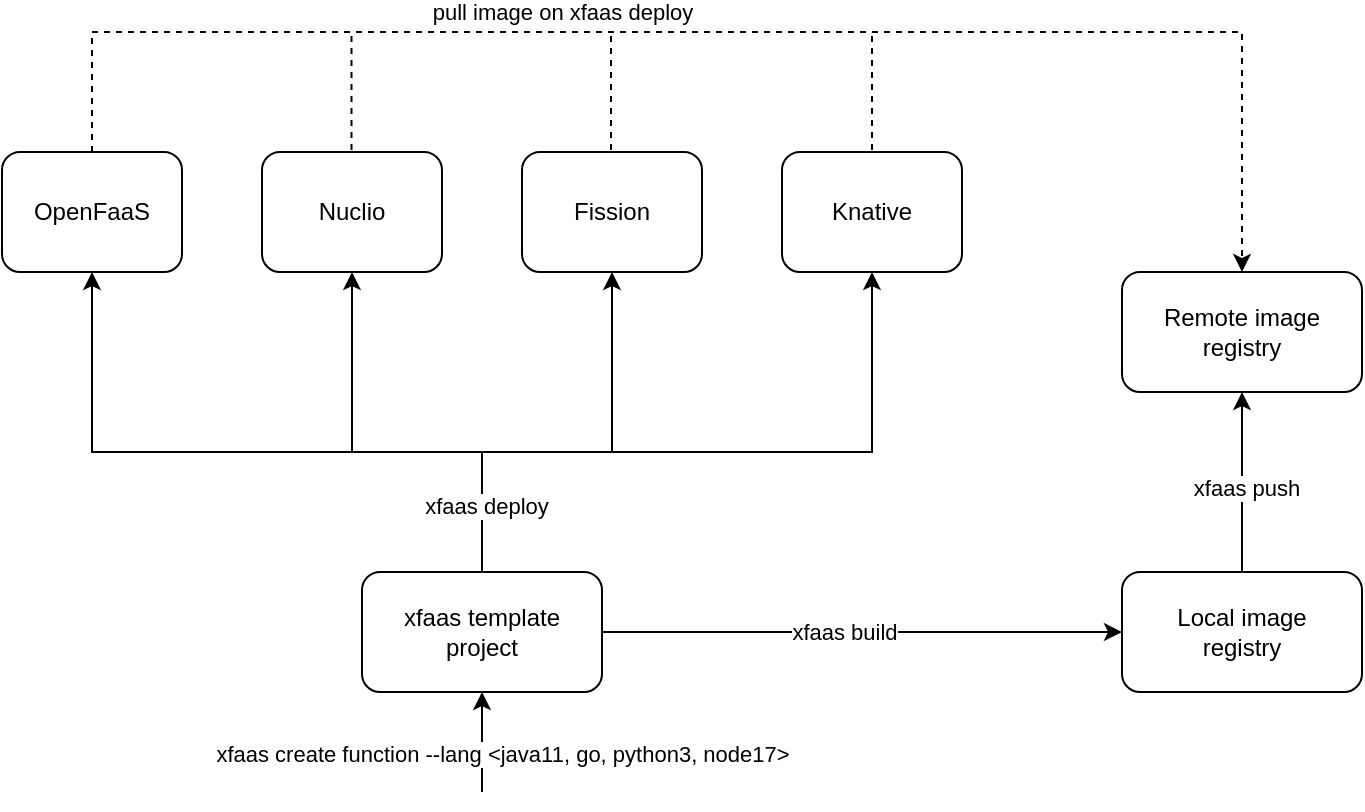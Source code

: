<mxfile version="20.6.2" type="device"><diagram id="e2JdWBhFBAF2oehvcdHa" name="Page-1"><mxGraphModel dx="854" dy="543" grid="1" gridSize="10" guides="1" tooltips="1" connect="1" arrows="1" fold="1" page="1" pageScale="1" pageWidth="827" pageHeight="1169" math="0" shadow="0"><root><mxCell id="0"/><mxCell id="1" parent="0"/><mxCell id="qX95sn9u0tO0zvV4Z589-1" value="xfaas template &lt;br&gt;project" style="rounded=1;whiteSpace=wrap;html=1;" parent="1" vertex="1"><mxGeometry x="220" y="300" width="120" height="60" as="geometry"/></mxCell><mxCell id="qX95sn9u0tO0zvV4Z589-2" value="Local image &lt;br&gt;registry" style="rounded=1;whiteSpace=wrap;html=1;" parent="1" vertex="1"><mxGeometry x="600" y="300" width="120" height="60" as="geometry"/></mxCell><mxCell id="qX95sn9u0tO0zvV4Z589-3" value="Remote image registry" style="rounded=1;whiteSpace=wrap;html=1;" parent="1" vertex="1"><mxGeometry x="600" y="150" width="120" height="60" as="geometry"/></mxCell><mxCell id="qX95sn9u0tO0zvV4Z589-4" value="" style="endArrow=classic;html=1;rounded=0;entryX=0.5;entryY=1;entryDx=0;entryDy=0;exitX=0.5;exitY=0;exitDx=0;exitDy=0;" parent="1" source="qX95sn9u0tO0zvV4Z589-2" target="qX95sn9u0tO0zvV4Z589-3" edge="1"><mxGeometry width="50" height="50" relative="1" as="geometry"><mxPoint x="390" y="370" as="sourcePoint"/><mxPoint x="440" y="320" as="targetPoint"/></mxGeometry></mxCell><mxCell id="qX95sn9u0tO0zvV4Z589-12" value="xfaas push" style="edgeLabel;html=1;align=center;verticalAlign=middle;resizable=0;points=[];" parent="qX95sn9u0tO0zvV4Z589-4" vertex="1" connectable="0"><mxGeometry x="-0.067" y="-2" relative="1" as="geometry"><mxPoint as="offset"/></mxGeometry></mxCell><mxCell id="qX95sn9u0tO0zvV4Z589-5" value="" style="endArrow=classic;html=1;rounded=0;entryX=0;entryY=0.5;entryDx=0;entryDy=0;exitX=1;exitY=0.5;exitDx=0;exitDy=0;" parent="1" source="qX95sn9u0tO0zvV4Z589-1" target="qX95sn9u0tO0zvV4Z589-2" edge="1"><mxGeometry width="50" height="50" relative="1" as="geometry"><mxPoint x="390" y="370" as="sourcePoint"/><mxPoint x="440" y="320" as="targetPoint"/></mxGeometry></mxCell><mxCell id="qX95sn9u0tO0zvV4Z589-11" value="xfaas build" style="edgeLabel;html=1;align=center;verticalAlign=middle;resizable=0;points=[];" parent="qX95sn9u0tO0zvV4Z589-5" vertex="1" connectable="0"><mxGeometry x="-0.074" relative="1" as="geometry"><mxPoint as="offset"/></mxGeometry></mxCell><mxCell id="qX95sn9u0tO0zvV4Z589-6" value="OpenFaaS" style="rounded=1;whiteSpace=wrap;html=1;" parent="1" vertex="1"><mxGeometry x="40" y="90" width="90" height="60" as="geometry"/></mxCell><mxCell id="qX95sn9u0tO0zvV4Z589-7" value="Nuclio" style="rounded=1;whiteSpace=wrap;html=1;" parent="1" vertex="1"><mxGeometry x="170" y="90" width="90" height="60" as="geometry"/></mxCell><mxCell id="qX95sn9u0tO0zvV4Z589-8" value="Fission" style="rounded=1;whiteSpace=wrap;html=1;" parent="1" vertex="1"><mxGeometry x="300" y="90" width="90" height="60" as="geometry"/></mxCell><mxCell id="qX95sn9u0tO0zvV4Z589-9" value="Knative" style="rounded=1;whiteSpace=wrap;html=1;" parent="1" vertex="1"><mxGeometry x="430" y="90" width="90" height="60" as="geometry"/></mxCell><mxCell id="qX95sn9u0tO0zvV4Z589-13" value="" style="endArrow=classic;html=1;rounded=0;exitX=0.5;exitY=0;exitDx=0;exitDy=0;entryX=0.5;entryY=1;entryDx=0;entryDy=0;" parent="1" source="qX95sn9u0tO0zvV4Z589-1" target="qX95sn9u0tO0zvV4Z589-8" edge="1"><mxGeometry width="50" height="50" relative="1" as="geometry"><mxPoint x="390" y="370" as="sourcePoint"/><mxPoint x="440" y="320" as="targetPoint"/><Array as="points"><mxPoint x="280" y="240"/><mxPoint x="345" y="240"/></Array></mxGeometry></mxCell><mxCell id="qX95sn9u0tO0zvV4Z589-14" value="" style="endArrow=classic;html=1;rounded=0;entryX=0.5;entryY=1;entryDx=0;entryDy=0;exitX=0.5;exitY=0;exitDx=0;exitDy=0;" parent="1" source="qX95sn9u0tO0zvV4Z589-1" target="qX95sn9u0tO0zvV4Z589-6" edge="1"><mxGeometry width="50" height="50" relative="1" as="geometry"><mxPoint x="390" y="370" as="sourcePoint"/><mxPoint x="440" y="320" as="targetPoint"/><Array as="points"><mxPoint x="280" y="240"/><mxPoint x="85" y="240"/></Array></mxGeometry></mxCell><mxCell id="qX95sn9u0tO0zvV4Z589-15" value="" style="endArrow=classic;html=1;rounded=0;entryX=0.5;entryY=1;entryDx=0;entryDy=0;exitX=0.5;exitY=0;exitDx=0;exitDy=0;" parent="1" source="qX95sn9u0tO0zvV4Z589-1" target="qX95sn9u0tO0zvV4Z589-7" edge="1"><mxGeometry width="50" height="50" relative="1" as="geometry"><mxPoint x="390" y="370" as="sourcePoint"/><mxPoint x="440" y="320" as="targetPoint"/><Array as="points"><mxPoint x="280" y="240"/><mxPoint x="215" y="240"/></Array></mxGeometry></mxCell><mxCell id="qX95sn9u0tO0zvV4Z589-16" value="" style="endArrow=classic;html=1;rounded=0;entryX=0.5;entryY=1;entryDx=0;entryDy=0;exitX=0.5;exitY=0;exitDx=0;exitDy=0;" parent="1" source="qX95sn9u0tO0zvV4Z589-1" target="qX95sn9u0tO0zvV4Z589-9" edge="1"><mxGeometry width="50" height="50" relative="1" as="geometry"><mxPoint x="390" y="370" as="sourcePoint"/><mxPoint x="440" y="320" as="targetPoint"/><Array as="points"><mxPoint x="280" y="240"/><mxPoint x="475" y="240"/></Array></mxGeometry></mxCell><mxCell id="wtmqey1HlqzqJNz2R1E4-1" value="xfaas deploy" style="edgeLabel;html=1;align=center;verticalAlign=middle;resizable=0;points=[];" vertex="1" connectable="0" parent="qX95sn9u0tO0zvV4Z589-16"><mxGeometry x="-0.809" y="-2" relative="1" as="geometry"><mxPoint as="offset"/></mxGeometry></mxCell><mxCell id="qX95sn9u0tO0zvV4Z589-19" value="" style="endArrow=classic;html=1;rounded=0;entryX=0.5;entryY=0;entryDx=0;entryDy=0;exitX=0.5;exitY=0;exitDx=0;exitDy=0;dashed=1;" parent="1" source="qX95sn9u0tO0zvV4Z589-6" target="qX95sn9u0tO0zvV4Z589-3" edge="1"><mxGeometry width="50" height="50" relative="1" as="geometry"><mxPoint x="595" y="90" as="sourcePoint"/><mxPoint x="480" y="280" as="targetPoint"/><Array as="points"><mxPoint x="85" y="30"/><mxPoint x="660" y="30"/></Array></mxGeometry></mxCell><mxCell id="wtmqey1HlqzqJNz2R1E4-7" value="pull image on xfaas deploy" style="edgeLabel;html=1;align=center;verticalAlign=middle;resizable=0;points=[];" vertex="1" connectable="0" parent="qX95sn9u0tO0zvV4Z589-19"><mxGeometry x="-0.192" y="1" relative="1" as="geometry"><mxPoint x="-10" y="-9" as="offset"/></mxGeometry></mxCell><mxCell id="wtmqey1HlqzqJNz2R1E4-2" value="" style="endArrow=classic;html=1;rounded=0;entryX=0.5;entryY=1;entryDx=0;entryDy=0;" edge="1" parent="1" target="qX95sn9u0tO0zvV4Z589-1"><mxGeometry width="50" height="50" relative="1" as="geometry"><mxPoint x="280" y="410" as="sourcePoint"/><mxPoint x="440" y="260" as="targetPoint"/></mxGeometry></mxCell><mxCell id="wtmqey1HlqzqJNz2R1E4-3" value="xfaas create function --lang &amp;lt;java11, go, python3, node17&amp;gt;" style="edgeLabel;html=1;align=center;verticalAlign=middle;resizable=0;points=[];" vertex="1" connectable="0" parent="wtmqey1HlqzqJNz2R1E4-2"><mxGeometry x="-0.24" relative="1" as="geometry"><mxPoint x="10" as="offset"/></mxGeometry></mxCell><mxCell id="wtmqey1HlqzqJNz2R1E4-4" value="" style="endArrow=none;html=1;rounded=0;dashed=1;entryX=0.5;entryY=0;entryDx=0;entryDy=0;" edge="1" parent="1"><mxGeometry width="50" height="50" relative="1" as="geometry"><mxPoint x="475" y="32" as="sourcePoint"/><mxPoint x="475" y="92" as="targetPoint"/></mxGeometry></mxCell><mxCell id="wtmqey1HlqzqJNz2R1E4-5" value="" style="endArrow=none;html=1;rounded=0;dashed=1;entryX=0.5;entryY=0;entryDx=0;entryDy=0;" edge="1" parent="1"><mxGeometry width="50" height="50" relative="1" as="geometry"><mxPoint x="344.5" y="32" as="sourcePoint"/><mxPoint x="344.5" y="92" as="targetPoint"/></mxGeometry></mxCell><mxCell id="wtmqey1HlqzqJNz2R1E4-6" value="" style="endArrow=none;html=1;rounded=0;dashed=1;entryX=0.5;entryY=0;entryDx=0;entryDy=0;" edge="1" parent="1"><mxGeometry width="50" height="50" relative="1" as="geometry"><mxPoint x="214.75" y="32" as="sourcePoint"/><mxPoint x="214.75" y="92" as="targetPoint"/></mxGeometry></mxCell></root></mxGraphModel></diagram></mxfile>